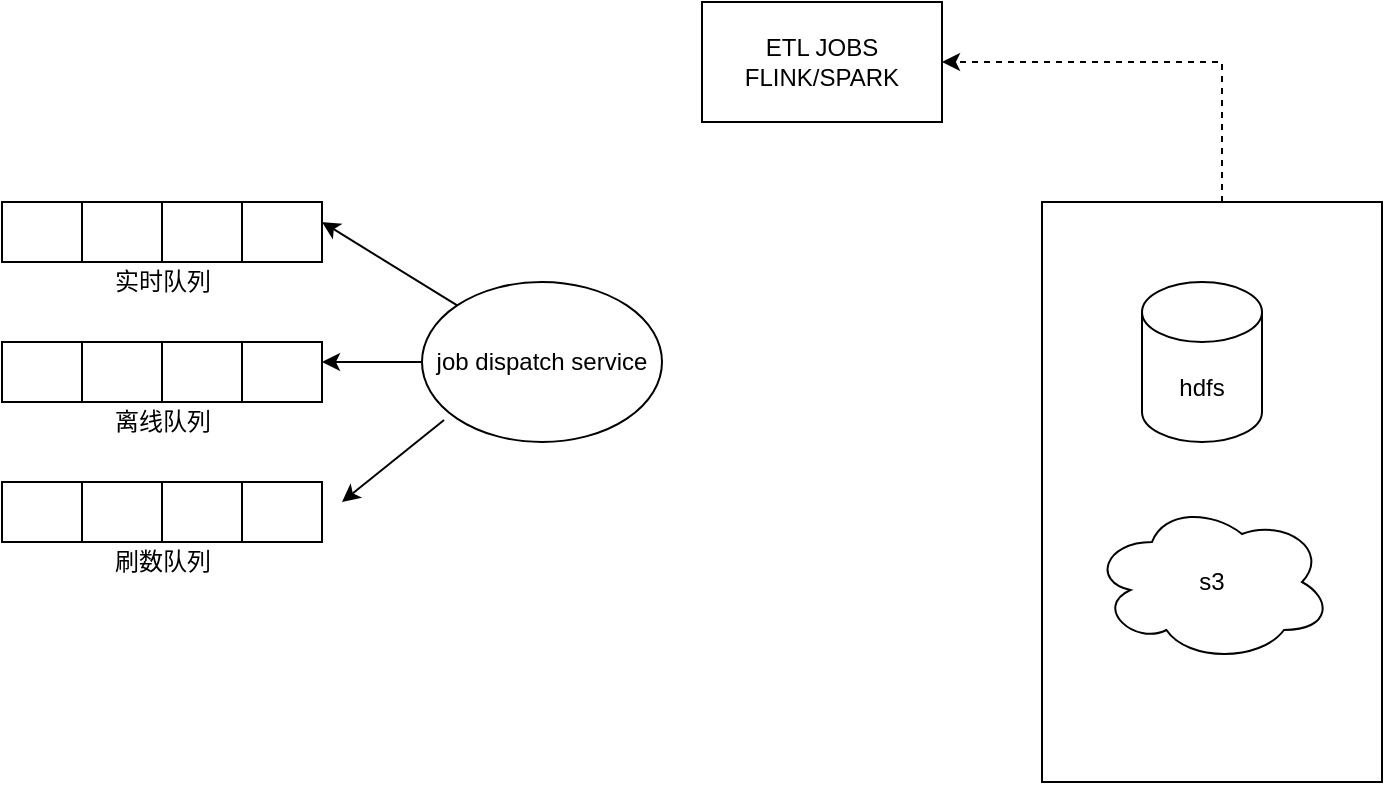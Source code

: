 <mxfile version="16.2.2" type="github">
  <diagram id="C5RBs43oDa-KdzZeNtuy" name="Page-1">
    <mxGraphModel dx="2013" dy="708" grid="1" gridSize="10" guides="1" tooltips="1" connect="1" arrows="1" fold="1" page="1" pageScale="1" pageWidth="827" pageHeight="1169" math="0" shadow="0">
      <root>
        <mxCell id="WIyWlLk6GJQsqaUBKTNV-0" />
        <mxCell id="WIyWlLk6GJQsqaUBKTNV-1" parent="WIyWlLk6GJQsqaUBKTNV-0" />
        <mxCell id="cQjFHLXVAHLceUW5Iy4G-0" value="" style="group" vertex="1" connectable="0" parent="WIyWlLk6GJQsqaUBKTNV-1">
          <mxGeometry x="-650" y="160" width="160" height="50" as="geometry" />
        </mxCell>
        <mxCell id="cQjFHLXVAHLceUW5Iy4G-1" value="" style="group" vertex="1" connectable="0" parent="cQjFHLXVAHLceUW5Iy4G-0">
          <mxGeometry width="160" height="30" as="geometry" />
        </mxCell>
        <mxCell id="cQjFHLXVAHLceUW5Iy4G-2" value="" style="rounded=0;whiteSpace=wrap;html=1;" vertex="1" parent="cQjFHLXVAHLceUW5Iy4G-1">
          <mxGeometry width="40" height="30" as="geometry" />
        </mxCell>
        <mxCell id="cQjFHLXVAHLceUW5Iy4G-3" value="" style="rounded=0;whiteSpace=wrap;html=1;" vertex="1" parent="cQjFHLXVAHLceUW5Iy4G-1">
          <mxGeometry x="40" width="40" height="30" as="geometry" />
        </mxCell>
        <mxCell id="cQjFHLXVAHLceUW5Iy4G-4" value="" style="rounded=0;whiteSpace=wrap;html=1;" vertex="1" parent="cQjFHLXVAHLceUW5Iy4G-1">
          <mxGeometry x="80" width="40" height="30" as="geometry" />
        </mxCell>
        <mxCell id="cQjFHLXVAHLceUW5Iy4G-5" value="" style="rounded=0;whiteSpace=wrap;html=1;" vertex="1" parent="cQjFHLXVAHLceUW5Iy4G-1">
          <mxGeometry x="120" width="40" height="30" as="geometry" />
        </mxCell>
        <mxCell id="cQjFHLXVAHLceUW5Iy4G-6" value="实时队列" style="text;html=1;align=center;verticalAlign=middle;resizable=0;points=[];autosize=1;strokeColor=none;fillColor=none;" vertex="1" parent="cQjFHLXVAHLceUW5Iy4G-0">
          <mxGeometry x="50" y="30" width="60" height="20" as="geometry" />
        </mxCell>
        <mxCell id="cQjFHLXVAHLceUW5Iy4G-7" value="" style="group" vertex="1" connectable="0" parent="WIyWlLk6GJQsqaUBKTNV-1">
          <mxGeometry x="-650" y="230" width="160" height="50" as="geometry" />
        </mxCell>
        <mxCell id="cQjFHLXVAHLceUW5Iy4G-8" value="" style="group" vertex="1" connectable="0" parent="cQjFHLXVAHLceUW5Iy4G-7">
          <mxGeometry width="160" height="30" as="geometry" />
        </mxCell>
        <mxCell id="cQjFHLXVAHLceUW5Iy4G-9" value="" style="rounded=0;whiteSpace=wrap;html=1;" vertex="1" parent="cQjFHLXVAHLceUW5Iy4G-8">
          <mxGeometry width="40" height="30" as="geometry" />
        </mxCell>
        <mxCell id="cQjFHLXVAHLceUW5Iy4G-10" value="" style="rounded=0;whiteSpace=wrap;html=1;" vertex="1" parent="cQjFHLXVAHLceUW5Iy4G-8">
          <mxGeometry x="40" width="40" height="30" as="geometry" />
        </mxCell>
        <mxCell id="cQjFHLXVAHLceUW5Iy4G-11" value="" style="rounded=0;whiteSpace=wrap;html=1;" vertex="1" parent="cQjFHLXVAHLceUW5Iy4G-8">
          <mxGeometry x="80" width="40" height="30" as="geometry" />
        </mxCell>
        <mxCell id="cQjFHLXVAHLceUW5Iy4G-12" value="" style="rounded=0;whiteSpace=wrap;html=1;" vertex="1" parent="cQjFHLXVAHLceUW5Iy4G-8">
          <mxGeometry x="120" width="40" height="30" as="geometry" />
        </mxCell>
        <mxCell id="cQjFHLXVAHLceUW5Iy4G-13" value="离线队列" style="text;html=1;align=center;verticalAlign=middle;resizable=0;points=[];autosize=1;strokeColor=none;fillColor=none;" vertex="1" parent="cQjFHLXVAHLceUW5Iy4G-7">
          <mxGeometry x="50" y="30" width="60" height="20" as="geometry" />
        </mxCell>
        <mxCell id="cQjFHLXVAHLceUW5Iy4G-14" value="" style="group" vertex="1" connectable="0" parent="WIyWlLk6GJQsqaUBKTNV-1">
          <mxGeometry x="-650" y="300" width="160" height="50" as="geometry" />
        </mxCell>
        <mxCell id="cQjFHLXVAHLceUW5Iy4G-15" value="" style="group" vertex="1" connectable="0" parent="cQjFHLXVAHLceUW5Iy4G-14">
          <mxGeometry width="160" height="30" as="geometry" />
        </mxCell>
        <mxCell id="cQjFHLXVAHLceUW5Iy4G-16" value="" style="rounded=0;whiteSpace=wrap;html=1;" vertex="1" parent="cQjFHLXVAHLceUW5Iy4G-15">
          <mxGeometry width="40" height="30" as="geometry" />
        </mxCell>
        <mxCell id="cQjFHLXVAHLceUW5Iy4G-17" value="" style="rounded=0;whiteSpace=wrap;html=1;" vertex="1" parent="cQjFHLXVAHLceUW5Iy4G-15">
          <mxGeometry x="40" width="40" height="30" as="geometry" />
        </mxCell>
        <mxCell id="cQjFHLXVAHLceUW5Iy4G-18" value="" style="rounded=0;whiteSpace=wrap;html=1;" vertex="1" parent="cQjFHLXVAHLceUW5Iy4G-15">
          <mxGeometry x="80" width="40" height="30" as="geometry" />
        </mxCell>
        <mxCell id="cQjFHLXVAHLceUW5Iy4G-19" value="" style="rounded=0;whiteSpace=wrap;html=1;" vertex="1" parent="cQjFHLXVAHLceUW5Iy4G-15">
          <mxGeometry x="120" width="40" height="30" as="geometry" />
        </mxCell>
        <mxCell id="cQjFHLXVAHLceUW5Iy4G-20" value="刷数队列" style="text;html=1;align=center;verticalAlign=middle;resizable=0;points=[];autosize=1;strokeColor=none;fillColor=none;" vertex="1" parent="cQjFHLXVAHLceUW5Iy4G-14">
          <mxGeometry x="50" y="30" width="60" height="20" as="geometry" />
        </mxCell>
        <mxCell id="cQjFHLXVAHLceUW5Iy4G-21" value="job dispatch service" style="ellipse;whiteSpace=wrap;html=1;" vertex="1" parent="WIyWlLk6GJQsqaUBKTNV-1">
          <mxGeometry x="-440" y="200" width="120" height="80" as="geometry" />
        </mxCell>
        <mxCell id="cQjFHLXVAHLceUW5Iy4G-22" value="" style="endArrow=classic;html=1;rounded=0;exitX=0;exitY=0;exitDx=0;exitDy=0;" edge="1" parent="WIyWlLk6GJQsqaUBKTNV-1" source="cQjFHLXVAHLceUW5Iy4G-21">
          <mxGeometry width="50" height="50" relative="1" as="geometry">
            <mxPoint x="-420" y="220" as="sourcePoint" />
            <mxPoint x="-490" y="170" as="targetPoint" />
          </mxGeometry>
        </mxCell>
        <mxCell id="cQjFHLXVAHLceUW5Iy4G-23" value="" style="endArrow=classic;html=1;rounded=0;exitX=0;exitY=0.5;exitDx=0;exitDy=0;" edge="1" parent="WIyWlLk6GJQsqaUBKTNV-1" source="cQjFHLXVAHLceUW5Iy4G-21">
          <mxGeometry width="50" height="50" relative="1" as="geometry">
            <mxPoint x="-440" y="250" as="sourcePoint" />
            <mxPoint x="-490" y="240" as="targetPoint" />
          </mxGeometry>
        </mxCell>
        <mxCell id="cQjFHLXVAHLceUW5Iy4G-24" value="" style="endArrow=classic;html=1;rounded=0;exitX=0.092;exitY=0.863;exitDx=0;exitDy=0;exitPerimeter=0;" edge="1" parent="WIyWlLk6GJQsqaUBKTNV-1" source="cQjFHLXVAHLceUW5Iy4G-21">
          <mxGeometry width="50" height="50" relative="1" as="geometry">
            <mxPoint x="-430" y="320" as="sourcePoint" />
            <mxPoint x="-480" y="310" as="targetPoint" />
          </mxGeometry>
        </mxCell>
        <mxCell id="cQjFHLXVAHLceUW5Iy4G-25" value="ETL JOBS&lt;br&gt;FLINK/SPARK" style="rounded=0;whiteSpace=wrap;html=1;" vertex="1" parent="WIyWlLk6GJQsqaUBKTNV-1">
          <mxGeometry x="-300" y="60" width="120" height="60" as="geometry" />
        </mxCell>
        <mxCell id="cQjFHLXVAHLceUW5Iy4G-26" value="" style="rounded=0;whiteSpace=wrap;html=1;" vertex="1" parent="WIyWlLk6GJQsqaUBKTNV-1">
          <mxGeometry x="-130" y="160" width="170" height="290" as="geometry" />
        </mxCell>
        <mxCell id="cQjFHLXVAHLceUW5Iy4G-27" value="hdfs" style="shape=cylinder3;whiteSpace=wrap;html=1;boundedLbl=1;backgroundOutline=1;size=15;" vertex="1" parent="WIyWlLk6GJQsqaUBKTNV-1">
          <mxGeometry x="-80" y="200" width="60" height="80" as="geometry" />
        </mxCell>
        <mxCell id="cQjFHLXVAHLceUW5Iy4G-28" value="s3" style="ellipse;shape=cloud;whiteSpace=wrap;html=1;" vertex="1" parent="WIyWlLk6GJQsqaUBKTNV-1">
          <mxGeometry x="-105" y="310" width="120" height="80" as="geometry" />
        </mxCell>
        <mxCell id="cQjFHLXVAHLceUW5Iy4G-33" value="" style="endArrow=classic;html=1;rounded=0;edgeStyle=orthogonalEdgeStyle;entryX=1;entryY=0.5;entryDx=0;entryDy=0;fixDash=0;dashed=1;" edge="1" parent="WIyWlLk6GJQsqaUBKTNV-1" target="cQjFHLXVAHLceUW5Iy4G-25">
          <mxGeometry width="50" height="50" relative="1" as="geometry">
            <mxPoint x="-40" y="160" as="sourcePoint" />
            <mxPoint x="-90" y="110" as="targetPoint" />
            <Array as="points">
              <mxPoint x="-40" y="90" />
            </Array>
          </mxGeometry>
        </mxCell>
      </root>
    </mxGraphModel>
  </diagram>
</mxfile>
